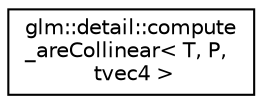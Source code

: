 digraph "Graphical Class Hierarchy"
{
 // LATEX_PDF_SIZE
  edge [fontname="Helvetica",fontsize="10",labelfontname="Helvetica",labelfontsize="10"];
  node [fontname="Helvetica",fontsize="10",shape=record];
  rankdir="LR";
  Node0 [label="glm::detail::compute\l_areCollinear\< T, P,\l tvec4 \>",height=0.2,width=0.4,color="black", fillcolor="white", style="filled",URL="$structglm_1_1detail_1_1compute__are_collinear_3_01_t_00_01_p_00_01tvec4_01_4.html",tooltip=" "];
}
